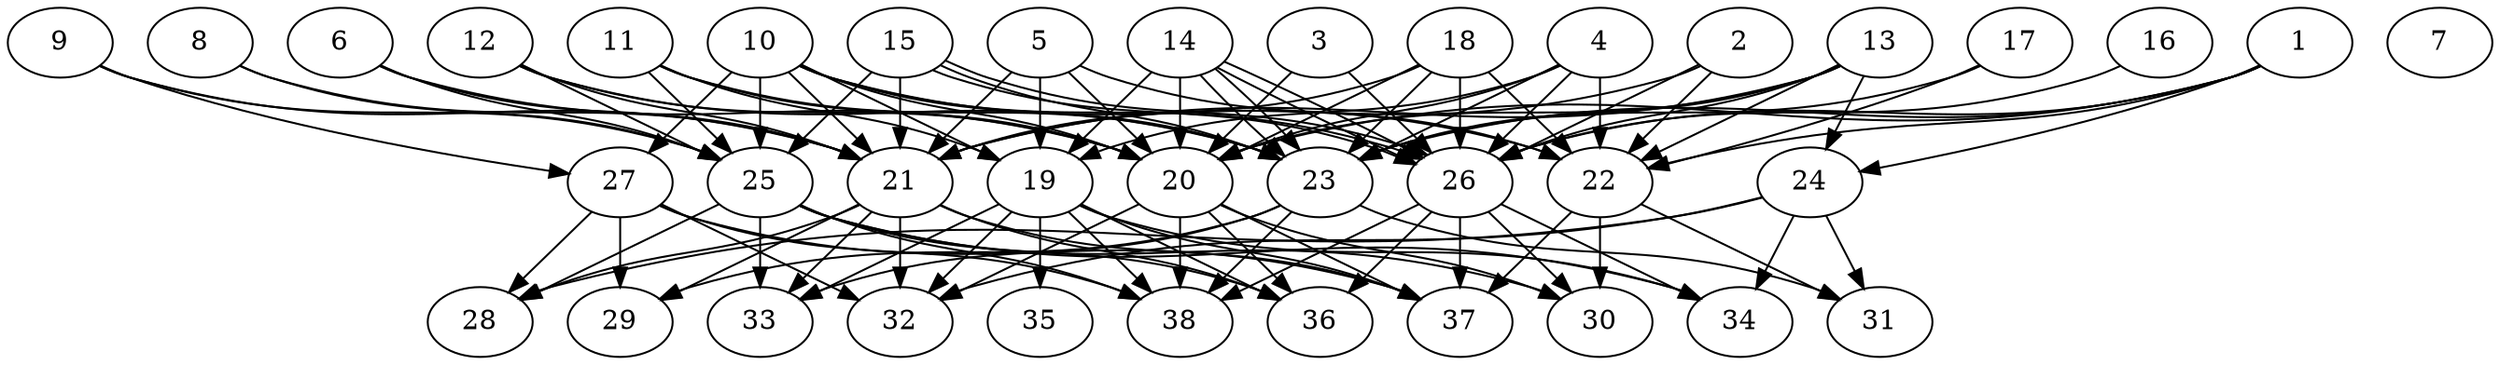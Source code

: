 // DAG (tier=3-complex, mode=data, n=38, ccr=0.510, fat=0.841, density=0.636, regular=0.385, jump=0.292, mindata=4194304, maxdata=33554432)
// DAG automatically generated by daggen at Sun Aug 24 16:33:35 2025
// /home/ermia/Project/Environments/daggen/bin/daggen --dot --ccr 0.510 --fat 0.841 --regular 0.385 --density 0.636 --jump 0.292 --mindata 4194304 --maxdata 33554432 -n 38 
digraph G {
  1 [size="17139506291566376960", alpha="0.09", expect_size="8569753145783188480"]
  1 -> 20 [size ="5487255049207808"]
  1 -> 22 [size ="5487255049207808"]
  1 -> 23 [size ="5487255049207808"]
  1 -> 24 [size ="5487255049207808"]
  1 -> 26 [size ="5487255049207808"]
  2 [size="760788453095899136000", alpha="0.06", expect_size="380394226547949568000"]
  2 -> 21 [size ="666703285452800"]
  2 -> 22 [size ="666703285452800"]
  2 -> 26 [size ="666703285452800"]
  3 [size="130177556556205808", alpha="0.03", expect_size="65088778278102904"]
  3 -> 20 [size ="5138961932484608"]
  3 -> 26 [size ="5138961932484608"]
  4 [size="2775504897957875941376", alpha="0.18", expect_size="1387752448978937970688"]
  4 -> 19 [size ="1579979015979008"]
  4 -> 20 [size ="1579979015979008"]
  4 -> 22 [size ="1579979015979008"]
  4 -> 23 [size ="1579979015979008"]
  4 -> 26 [size ="1579979015979008"]
  5 [size="21652914783886786953216", alpha="0.06", expect_size="10826457391943393476608"]
  5 -> 19 [size ="6214901236236288"]
  5 -> 20 [size ="6214901236236288"]
  5 -> 21 [size ="6214901236236288"]
  5 -> 22 [size ="6214901236236288"]
  6 [size="4977110972143084544", alpha="0.05", expect_size="2488555486071542272"]
  6 -> 20 [size ="6818429193420800"]
  6 -> 21 [size ="6818429193420800"]
  6 -> 25 [size ="6818429193420800"]
  7 [size="2600925472036487168000", alpha="0.14", expect_size="1300462736018243584000"]
  8 [size="515132831245296256", alpha="0.20", expect_size="257566415622648128"]
  8 -> 21 [size ="1013914573733888"]
  8 -> 25 [size ="1013914573733888"]
  9 [size="9652952215259332", alpha="0.04", expect_size="4826476107629666"]
  9 -> 21 [size ="229716065779712"]
  9 -> 25 [size ="229716065779712"]
  9 -> 27 [size ="229716065779712"]
  10 [size="8156763344267103961088", alpha="0.05", expect_size="4078381672133551980544"]
  10 -> 19 [size ="3241668207706112"]
  10 -> 20 [size ="3241668207706112"]
  10 -> 21 [size ="3241668207706112"]
  10 -> 22 [size ="3241668207706112"]
  10 -> 23 [size ="3241668207706112"]
  10 -> 25 [size ="3241668207706112"]
  10 -> 26 [size ="3241668207706112"]
  10 -> 27 [size ="3241668207706112"]
  11 [size="42697301777454392", alpha="0.11", expect_size="21348650888727196"]
  11 -> 19 [size ="768912190865408"]
  11 -> 20 [size ="768912190865408"]
  11 -> 23 [size ="768912190865408"]
  11 -> 25 [size ="768912190865408"]
  12 [size="74211447620483456", alpha="0.04", expect_size="37105723810241728"]
  12 -> 20 [size ="2106875269087232"]
  12 -> 21 [size ="2106875269087232"]
  12 -> 23 [size ="2106875269087232"]
  12 -> 25 [size ="2106875269087232"]
  13 [size="4048093056063090", alpha="0.19", expect_size="2024046528031545"]
  13 -> 20 [size ="437527009820672"]
  13 -> 21 [size ="437527009820672"]
  13 -> 22 [size ="437527009820672"]
  13 -> 23 [size ="437527009820672"]
  13 -> 24 [size ="437527009820672"]
  13 -> 26 [size ="437527009820672"]
  14 [size="228334753813925472", alpha="0.09", expect_size="114167376906962736"]
  14 -> 19 [size ="560753077649408"]
  14 -> 20 [size ="560753077649408"]
  14 -> 23 [size ="560753077649408"]
  14 -> 23 [size ="560753077649408"]
  14 -> 26 [size ="560753077649408"]
  14 -> 26 [size ="560753077649408"]
  15 [size="25290400578284814336000", alpha="0.02", expect_size="12645200289142407168000"]
  15 -> 21 [size ="6892770086092800"]
  15 -> 23 [size ="6892770086092800"]
  15 -> 25 [size ="6892770086092800"]
  15 -> 26 [size ="6892770086092800"]
  15 -> 26 [size ="6892770086092800"]
  16 [size="1781742468128315539456", alpha="0.06", expect_size="890871234064157769728"]
  16 -> 26 [size ="1175763411795968"]
  17 [size="31403276628482064384000", alpha="0.09", expect_size="15701638314241032192000"]
  17 -> 22 [size ="7962937314508800"]
  17 -> 23 [size ="7962937314508800"]
  18 [size="951718602535304832", alpha="0.12", expect_size="475859301267652416"]
  18 -> 20 [size ="1913953399603200"]
  18 -> 21 [size ="1913953399603200"]
  18 -> 22 [size ="1913953399603200"]
  18 -> 23 [size ="1913953399603200"]
  18 -> 26 [size ="1913953399603200"]
  19 [size="128833884918822208", alpha="0.06", expect_size="64416942459411104"]
  19 -> 32 [size ="7382077590732800"]
  19 -> 33 [size ="7382077590732800"]
  19 -> 34 [size ="7382077590732800"]
  19 -> 35 [size ="7382077590732800"]
  19 -> 36 [size ="7382077590732800"]
  19 -> 37 [size ="7382077590732800"]
  19 -> 38 [size ="7382077590732800"]
  20 [size="12848997950637796753408", alpha="0.15", expect_size="6424498975318898376704"]
  20 -> 30 [size ="4388702683922432"]
  20 -> 32 [size ="4388702683922432"]
  20 -> 36 [size ="4388702683922432"]
  20 -> 37 [size ="4388702683922432"]
  20 -> 38 [size ="4388702683922432"]
  21 [size="8921385107082220404736", alpha="0.14", expect_size="4460692553541110202368"]
  21 -> 28 [size ="3441212656713728"]
  21 -> 29 [size ="3441212656713728"]
  21 -> 32 [size ="3441212656713728"]
  21 -> 33 [size ="3441212656713728"]
  21 -> 36 [size ="3441212656713728"]
  21 -> 37 [size ="3441212656713728"]
  22 [size="19747538742187552", alpha="0.19", expect_size="9873769371093776"]
  22 -> 30 [size ="319966473617408"]
  22 -> 31 [size ="319966473617408"]
  22 -> 37 [size ="319966473617408"]
  23 [size="839932708242331795456", alpha="0.09", expect_size="419966354121165897728"]
  23 -> 29 [size ="712174330707968"]
  23 -> 31 [size ="712174330707968"]
  23 -> 33 [size ="712174330707968"]
  23 -> 38 [size ="712174330707968"]
  24 [size="3218920132449885184", alpha="0.12", expect_size="1609460066224942592"]
  24 -> 28 [size ="4559956921548800"]
  24 -> 31 [size ="4559956921548800"]
  24 -> 32 [size ="4559956921548800"]
  24 -> 34 [size ="4559956921548800"]
  25 [size="4553269912087888896", alpha="0.00", expect_size="2276634956043944448"]
  25 -> 28 [size ="3978194407391232"]
  25 -> 30 [size ="3978194407391232"]
  25 -> 33 [size ="3978194407391232"]
  25 -> 34 [size ="3978194407391232"]
  25 -> 36 [size ="3978194407391232"]
  25 -> 38 [size ="3978194407391232"]
  26 [size="3732978069658742784", alpha="0.04", expect_size="1866489034829371392"]
  26 -> 30 [size ="1469836534218752"]
  26 -> 34 [size ="1469836534218752"]
  26 -> 36 [size ="1469836534218752"]
  26 -> 37 [size ="1469836534218752"]
  26 -> 38 [size ="1469836534218752"]
  27 [size="36119423453178609270784", alpha="0.13", expect_size="18059711726589304635392"]
  27 -> 28 [size ="8741457691148288"]
  27 -> 29 [size ="8741457691148288"]
  27 -> 32 [size ="8741457691148288"]
  27 -> 37 [size ="8741457691148288"]
  27 -> 38 [size ="8741457691148288"]
  28 [size="408598899186189696", alpha="0.16", expect_size="204299449593094848"]
  29 [size="310101772330860544000", alpha="0.03", expect_size="155050886165430272000"]
  30 [size="736670651196237056", alpha="0.05", expect_size="368335325598118528"]
  31 [size="87108919616272859136", alpha="0.14", expect_size="43554459808136429568"]
  32 [size="33150782637637552", alpha="0.17", expect_size="16575391318818776"]
  33 [size="152830011910439200", alpha="0.01", expect_size="76415005955219600"]
  34 [size="784846999777483685888", alpha="0.03", expect_size="392423499888741842944"]
  35 [size="370349179326408163328", alpha="0.06", expect_size="185174589663204081664"]
  36 [size="120451580765254528", alpha="0.18", expect_size="60225790382627264"]
  37 [size="60942740990047016", alpha="0.08", expect_size="30471370495023508"]
  38 [size="18163567661894400", alpha="0.05", expect_size="9081783830947200"]
}